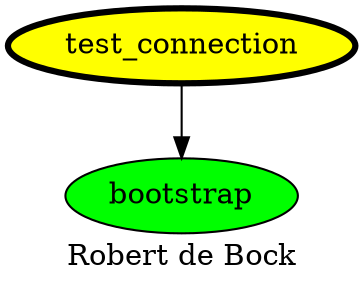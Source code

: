 digraph PhiloDilemma {
  label = "Robert de Bock" ;
  overlap=false
  {
    bootstrap [fillcolor=green style=filled]
    test_connection [fillcolor=yellow style=filled penwidth=3]
  }
  test_connection -> bootstrap
}
